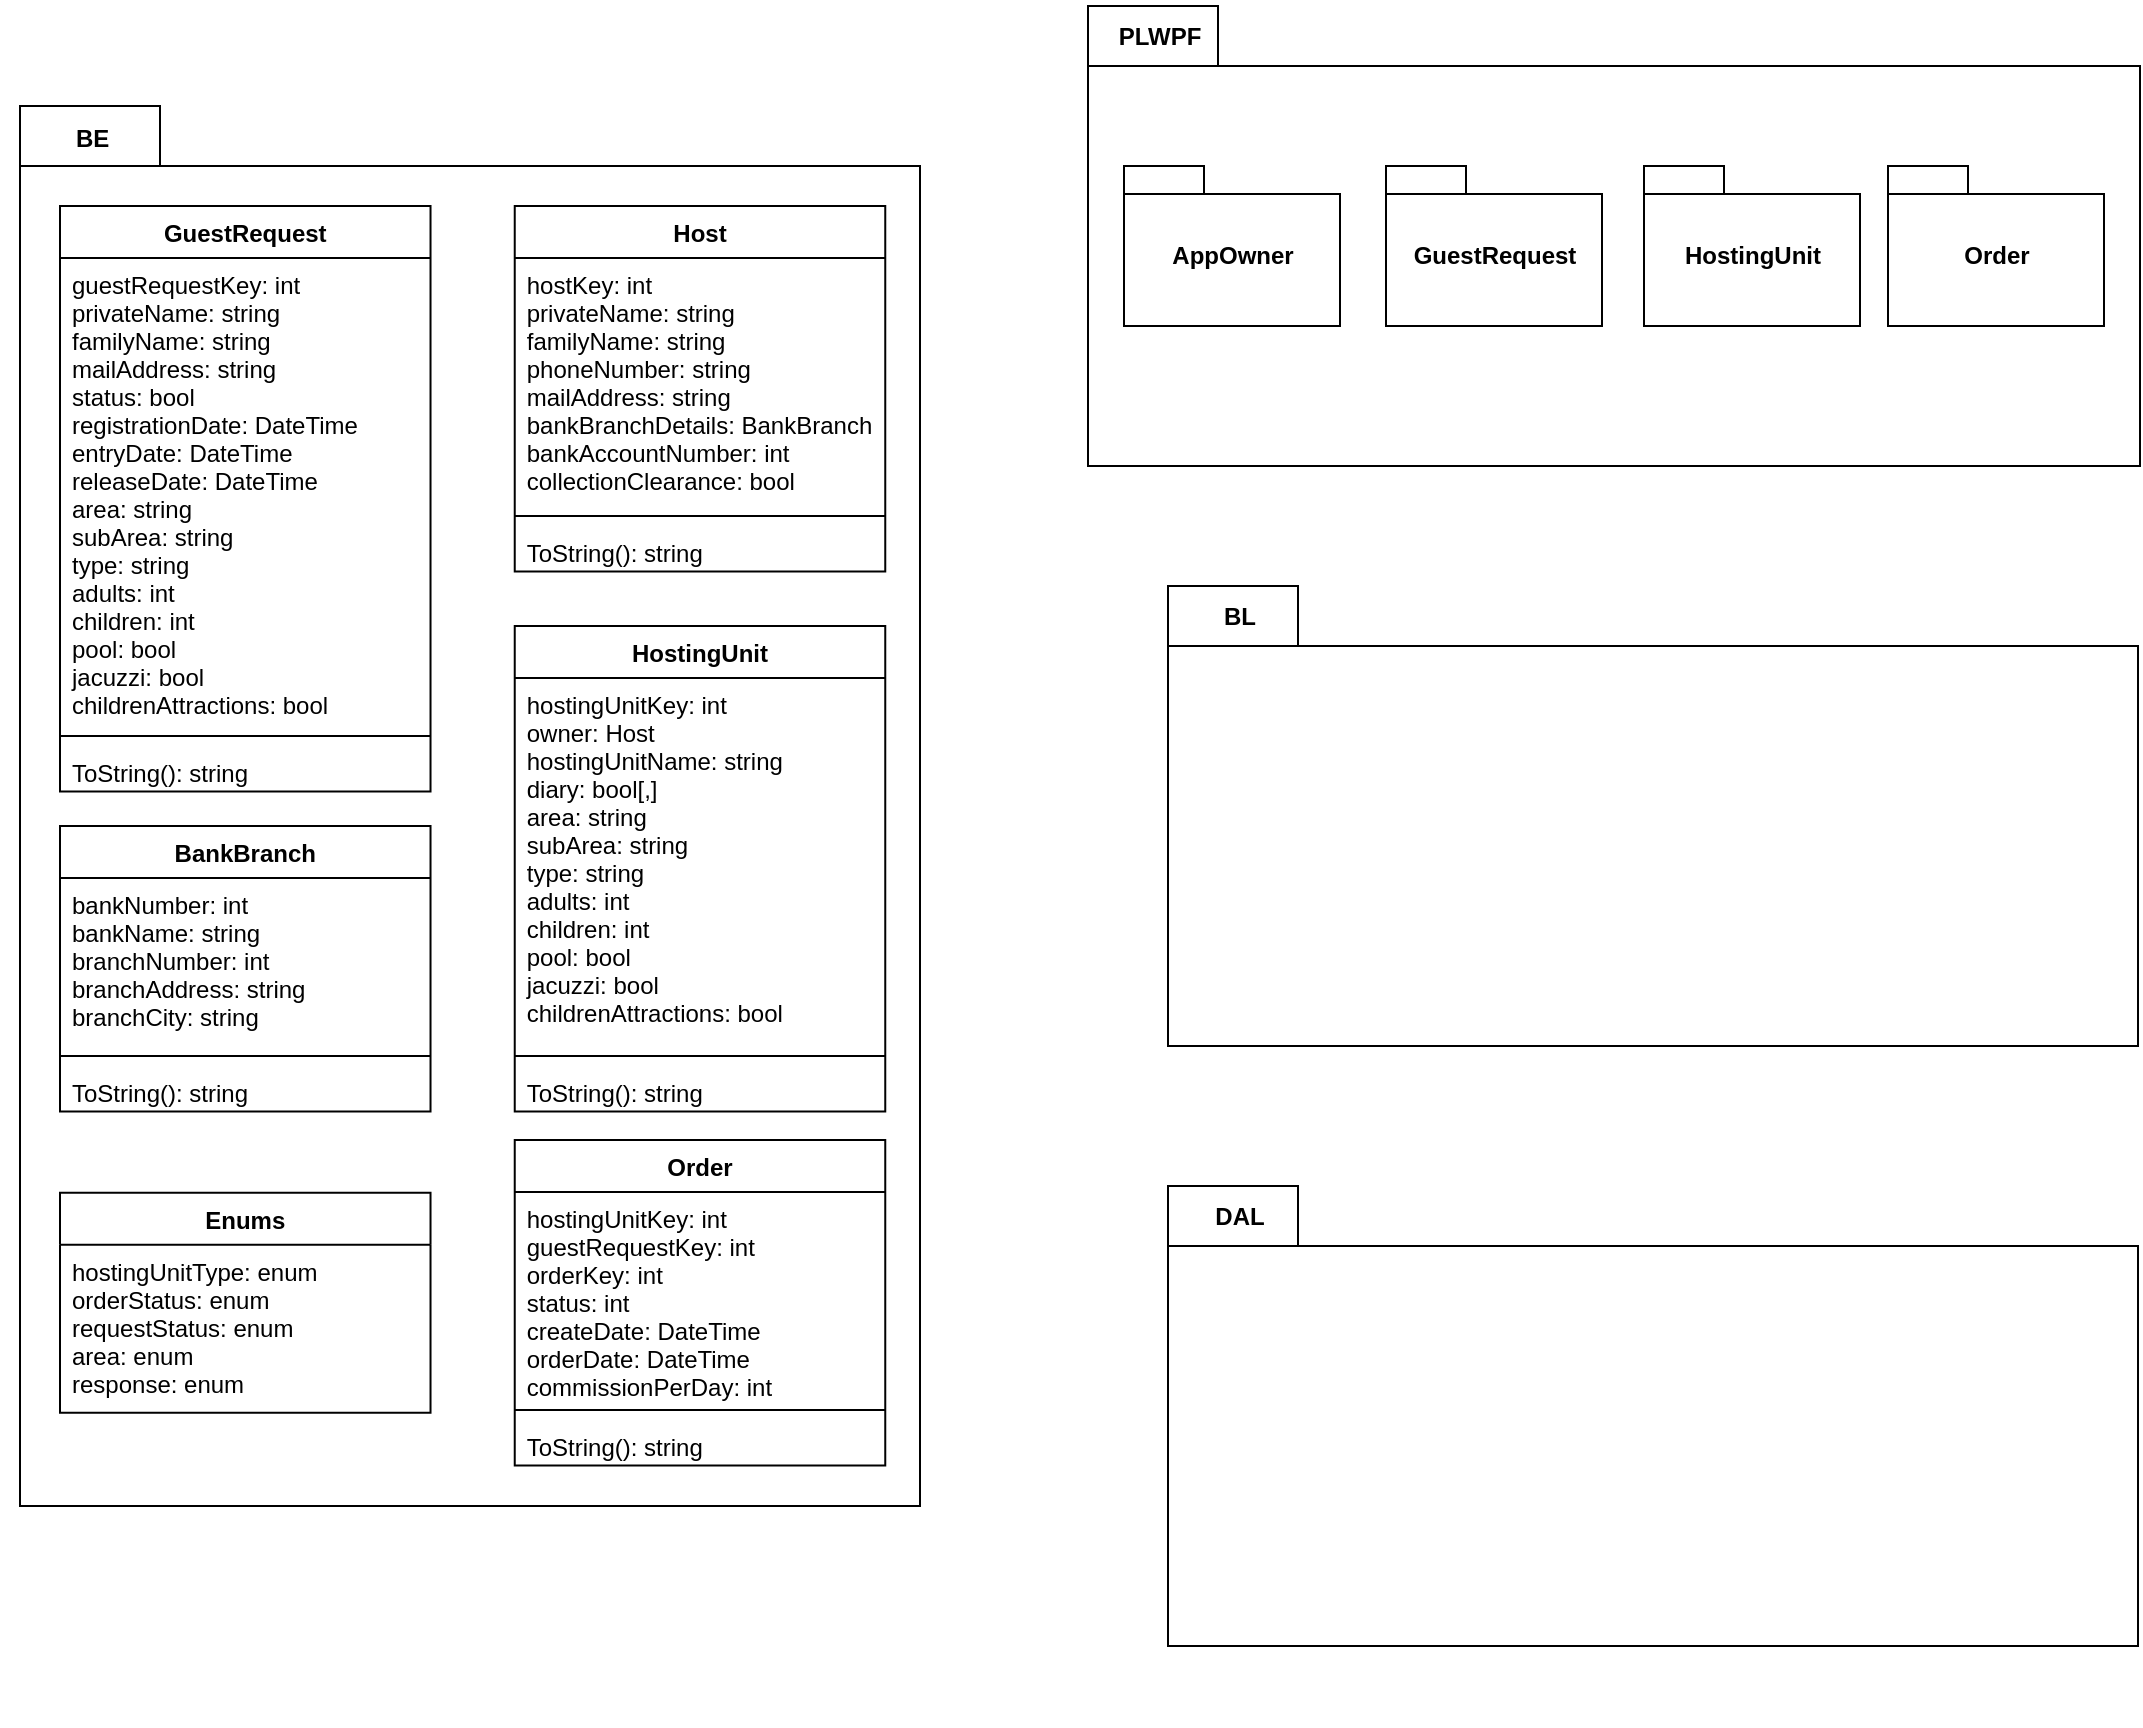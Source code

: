 <mxfile version="14.8.0" type="device"><diagram id="GI1g1KgQnXu95bZBxbMZ" name="Page-1"><mxGraphModel dx="2676" dy="1981" grid="1" gridSize="10" guides="1" tooltips="1" connect="1" arrows="1" fold="1" page="1" pageScale="1" pageWidth="850" pageHeight="1100" math="0" shadow="0"><root><mxCell id="0"/><mxCell id="1" parent="0"/><mxCell id="p6BWtldaV1ecuON-Evi9-8" value="" style="group" vertex="1" connectable="0" parent="1"><mxGeometry x="160" y="-260" width="530" height="230" as="geometry"/></mxCell><mxCell id="p6BWtldaV1ecuON-Evi9-2" value="" style="shape=folder;fontStyle=1;spacingTop=10;tabWidth=65;tabHeight=30;tabPosition=left;html=1;" vertex="1" parent="p6BWtldaV1ecuON-Evi9-8"><mxGeometry x="4" width="526" height="230" as="geometry"/></mxCell><mxCell id="p6BWtldaV1ecuON-Evi9-7" value="PLWPF" style="text;align=center;fontStyle=1;verticalAlign=middle;spacingLeft=3;spacingRight=3;strokeColor=none;rotatable=0;points=[[0,0.5],[1,0.5]];portConstraint=eastwest;" vertex="1" parent="p6BWtldaV1ecuON-Evi9-8"><mxGeometry y="-3" width="80" height="35.176" as="geometry"/></mxCell><mxCell id="p6BWtldaV1ecuON-Evi9-15" value="AppOwner" style="shape=folder;fontStyle=1;spacingTop=10;tabWidth=40;tabHeight=14;tabPosition=left;html=1;" vertex="1" parent="p6BWtldaV1ecuON-Evi9-8"><mxGeometry x="22" y="80" width="108" height="80" as="geometry"/></mxCell><mxCell id="p6BWtldaV1ecuON-Evi9-16" value="GuestRequest" style="shape=folder;fontStyle=1;spacingTop=10;tabWidth=40;tabHeight=14;tabPosition=left;html=1;" vertex="1" parent="p6BWtldaV1ecuON-Evi9-8"><mxGeometry x="153" y="80" width="108" height="80" as="geometry"/></mxCell><mxCell id="p6BWtldaV1ecuON-Evi9-17" value="HostingUnit" style="shape=folder;fontStyle=1;spacingTop=10;tabWidth=40;tabHeight=14;tabPosition=left;html=1;" vertex="1" parent="p6BWtldaV1ecuON-Evi9-8"><mxGeometry x="282" y="80" width="108" height="80" as="geometry"/></mxCell><mxCell id="p6BWtldaV1ecuON-Evi9-18" value="Order" style="shape=folder;fontStyle=1;spacingTop=10;tabWidth=40;tabHeight=14;tabPosition=left;html=1;" vertex="1" parent="p6BWtldaV1ecuON-Evi9-8"><mxGeometry x="404" y="80" width="108" height="80" as="geometry"/></mxCell><mxCell id="p6BWtldaV1ecuON-Evi9-9" value="" style="group" vertex="1" connectable="0" parent="1"><mxGeometry x="200" y="30" width="489" height="230" as="geometry"/></mxCell><mxCell id="p6BWtldaV1ecuON-Evi9-10" value="" style="shape=folder;fontStyle=1;spacingTop=10;tabWidth=65;tabHeight=30;tabPosition=left;html=1;" vertex="1" parent="p6BWtldaV1ecuON-Evi9-9"><mxGeometry x="4" width="485" height="230.0" as="geometry"/></mxCell><mxCell id="p6BWtldaV1ecuON-Evi9-11" value="BL" style="text;align=center;fontStyle=1;verticalAlign=middle;spacingLeft=3;spacingRight=3;strokeColor=none;rotatable=0;points=[[0,0.5],[1,0.5]];portConstraint=eastwest;" vertex="1" parent="p6BWtldaV1ecuON-Evi9-9"><mxGeometry y="-3" width="80" height="35.176" as="geometry"/></mxCell><mxCell id="p6BWtldaV1ecuON-Evi9-12" value="" style="group" vertex="1" connectable="0" parent="1"><mxGeometry x="200" y="330" width="489" height="230" as="geometry"/></mxCell><mxCell id="p6BWtldaV1ecuON-Evi9-13" value="" style="shape=folder;fontStyle=1;spacingTop=10;tabWidth=65;tabHeight=30;tabPosition=left;html=1;" vertex="1" parent="p6BWtldaV1ecuON-Evi9-12"><mxGeometry x="4" width="485" height="230.0" as="geometry"/></mxCell><mxCell id="p6BWtldaV1ecuON-Evi9-14" value="DAL" style="text;align=center;fontStyle=1;verticalAlign=middle;spacingLeft=3;spacingRight=3;strokeColor=none;rotatable=0;points=[[0,0.5],[1,0.5]];portConstraint=eastwest;" vertex="1" parent="p6BWtldaV1ecuON-Evi9-12"><mxGeometry y="-3" width="80" height="35.176" as="geometry"/></mxCell><mxCell id="p6BWtldaV1ecuON-Evi9-25" value="" style="group" vertex="1" connectable="0" parent="1"><mxGeometry x="-140" y="-210" width="220" height="810" as="geometry"/></mxCell><mxCell id="p6BWtldaV1ecuON-Evi9-19" value="" style="shape=folder;fontStyle=1;spacingTop=10;tabWidth=70;tabHeight=30;tabPosition=left;html=1;" vertex="1" parent="p6BWtldaV1ecuON-Evi9-25"><mxGeometry x="-230" width="450" height="700" as="geometry"/></mxCell><mxCell id="p6BWtldaV1ecuON-Evi9-21" value="Host" style="swimlane;fontStyle=1;align=center;verticalAlign=top;childLayout=stackLayout;horizontal=1;startSize=26;horizontalStack=0;resizeParent=1;resizeParentMax=0;resizeLast=0;collapsible=1;marginBottom=0;" vertex="1" parent="p6BWtldaV1ecuON-Evi9-25"><mxGeometry x="17.368" y="50" width="185.263" height="182.75" as="geometry"/></mxCell><mxCell id="p6BWtldaV1ecuON-Evi9-22" value="hostKey: int&#10;privateName: string&#10;familyName: string&#10;phoneNumber: string&#10;mailAddress: string&#10;bankBranchDetails: BankBranch&#10;bankAccountNumber: int&#10;collectionClearance: bool&#10;" style="text;strokeColor=none;fillColor=none;align=left;verticalAlign=top;spacingLeft=4;spacingRight=4;overflow=hidden;rotatable=0;points=[[0,0.5],[1,0.5]];portConstraint=eastwest;" vertex="1" parent="p6BWtldaV1ecuON-Evi9-21"><mxGeometry y="26" width="185.263" height="124" as="geometry"/></mxCell><mxCell id="p6BWtldaV1ecuON-Evi9-23" value="" style="line;strokeWidth=1;fillColor=none;align=left;verticalAlign=middle;spacingTop=-1;spacingLeft=3;spacingRight=3;rotatable=0;labelPosition=right;points=[];portConstraint=eastwest;" vertex="1" parent="p6BWtldaV1ecuON-Evi9-21"><mxGeometry y="150" width="185.263" height="10" as="geometry"/></mxCell><mxCell id="p6BWtldaV1ecuON-Evi9-24" value="ToString(): string" style="text;strokeColor=none;fillColor=none;align=left;verticalAlign=top;spacingLeft=4;spacingRight=4;overflow=hidden;rotatable=0;points=[[0,0.5],[1,0.5]];portConstraint=eastwest;" vertex="1" parent="p6BWtldaV1ecuON-Evi9-21"><mxGeometry y="160" width="185.263" height="22.75" as="geometry"/></mxCell><mxCell id="p6BWtldaV1ecuON-Evi9-27" value="HostingUnit" style="swimlane;fontStyle=1;align=center;verticalAlign=top;childLayout=stackLayout;horizontal=1;startSize=26;horizontalStack=0;resizeParent=1;resizeParentMax=0;resizeLast=0;collapsible=1;marginBottom=0;" vertex="1" parent="p6BWtldaV1ecuON-Evi9-25"><mxGeometry x="17.368" y="260" width="185.26" height="242.75" as="geometry"/></mxCell><mxCell id="p6BWtldaV1ecuON-Evi9-28" value="hostingUnitKey: int&#10;owner: Host&#10;hostingUnitName: string&#10;diary: bool[,]&#10;area: string&#10;subArea: string&#10;type: string&#10;adults: int&#10;children: int&#10;pool: bool&#10;jacuzzi: bool&#10;childrenAttractions: bool" style="text;strokeColor=none;fillColor=none;align=left;verticalAlign=top;spacingLeft=4;spacingRight=4;overflow=hidden;rotatable=0;points=[[0,0.5],[1,0.5]];portConstraint=eastwest;" vertex="1" parent="p6BWtldaV1ecuON-Evi9-27"><mxGeometry y="26" width="185.26" height="184" as="geometry"/></mxCell><mxCell id="p6BWtldaV1ecuON-Evi9-29" value="" style="line;strokeWidth=1;fillColor=none;align=left;verticalAlign=middle;spacingTop=-1;spacingLeft=3;spacingRight=3;rotatable=0;labelPosition=right;points=[];portConstraint=eastwest;" vertex="1" parent="p6BWtldaV1ecuON-Evi9-27"><mxGeometry y="210" width="185.26" height="10" as="geometry"/></mxCell><mxCell id="p6BWtldaV1ecuON-Evi9-30" value="ToString(): string" style="text;strokeColor=none;fillColor=none;align=left;verticalAlign=top;spacingLeft=4;spacingRight=4;overflow=hidden;rotatable=0;points=[[0,0.5],[1,0.5]];portConstraint=eastwest;" vertex="1" parent="p6BWtldaV1ecuON-Evi9-27"><mxGeometry y="220" width="185.26" height="22.75" as="geometry"/></mxCell><mxCell id="p6BWtldaV1ecuON-Evi9-31" value="Order" style="swimlane;fontStyle=1;align=center;verticalAlign=top;childLayout=stackLayout;horizontal=1;startSize=26;horizontalStack=0;resizeParent=1;resizeParentMax=0;resizeLast=0;collapsible=1;marginBottom=0;" vertex="1" parent="p6BWtldaV1ecuON-Evi9-25"><mxGeometry x="17.368" y="517" width="185.26" height="162.75" as="geometry"/></mxCell><mxCell id="p6BWtldaV1ecuON-Evi9-32" value="hostingUnitKey: int&#10;guestRequestKey: int&#10;orderKey: int&#10;status: int&#10;createDate: DateTime&#10;orderDate: DateTime&#10;commissionPerDay: int" style="text;strokeColor=none;fillColor=none;align=left;verticalAlign=top;spacingLeft=4;spacingRight=4;overflow=hidden;rotatable=0;points=[[0,0.5],[1,0.5]];portConstraint=eastwest;" vertex="1" parent="p6BWtldaV1ecuON-Evi9-31"><mxGeometry y="26" width="185.26" height="104" as="geometry"/></mxCell><mxCell id="p6BWtldaV1ecuON-Evi9-33" value="" style="line;strokeWidth=1;fillColor=none;align=left;verticalAlign=middle;spacingTop=-1;spacingLeft=3;spacingRight=3;rotatable=0;labelPosition=right;points=[];portConstraint=eastwest;" vertex="1" parent="p6BWtldaV1ecuON-Evi9-31"><mxGeometry y="130" width="185.26" height="10" as="geometry"/></mxCell><mxCell id="p6BWtldaV1ecuON-Evi9-34" value="ToString(): string" style="text;strokeColor=none;fillColor=none;align=left;verticalAlign=top;spacingLeft=4;spacingRight=4;overflow=hidden;rotatable=0;points=[[0,0.5],[1,0.5]];portConstraint=eastwest;" vertex="1" parent="p6BWtldaV1ecuON-Evi9-31"><mxGeometry y="140" width="185.26" height="22.75" as="geometry"/></mxCell><mxCell id="p6BWtldaV1ecuON-Evi9-35" value="GuestRequest" style="swimlane;fontStyle=1;align=center;verticalAlign=top;childLayout=stackLayout;horizontal=1;startSize=26;horizontalStack=0;resizeParent=1;resizeParentMax=0;resizeLast=0;collapsible=1;marginBottom=0;" vertex="1" parent="p6BWtldaV1ecuON-Evi9-25"><mxGeometry x="-210.002" y="50" width="185.26" height="292.75" as="geometry"/></mxCell><mxCell id="p6BWtldaV1ecuON-Evi9-36" value="guestRequestKey: int&#10;privateName: string&#10;familyName: string&#10;mailAddress: string&#10;status: bool&#10;registrationDate: DateTime&#10;entryDate: DateTime&#10;releaseDate: DateTime&#10;area: string&#10;subArea: string&#10;type: string&#10;adults: int&#10;children: int&#10;pool: bool&#10;jacuzzi: bool&#10;childrenAttractions: bool" style="text;strokeColor=none;fillColor=none;align=left;verticalAlign=top;spacingLeft=4;spacingRight=4;overflow=hidden;rotatable=0;points=[[0,0.5],[1,0.5]];portConstraint=eastwest;" vertex="1" parent="p6BWtldaV1ecuON-Evi9-35"><mxGeometry y="26" width="185.26" height="234" as="geometry"/></mxCell><mxCell id="p6BWtldaV1ecuON-Evi9-37" value="" style="line;strokeWidth=1;fillColor=none;align=left;verticalAlign=middle;spacingTop=-1;spacingLeft=3;spacingRight=3;rotatable=0;labelPosition=right;points=[];portConstraint=eastwest;" vertex="1" parent="p6BWtldaV1ecuON-Evi9-35"><mxGeometry y="260" width="185.26" height="10" as="geometry"/></mxCell><mxCell id="p6BWtldaV1ecuON-Evi9-38" value="ToString(): string" style="text;strokeColor=none;fillColor=none;align=left;verticalAlign=top;spacingLeft=4;spacingRight=4;overflow=hidden;rotatable=0;points=[[0,0.5],[1,0.5]];portConstraint=eastwest;" vertex="1" parent="p6BWtldaV1ecuON-Evi9-35"><mxGeometry y="270" width="185.26" height="22.75" as="geometry"/></mxCell><mxCell id="p6BWtldaV1ecuON-Evi9-39" value="BankBranch" style="swimlane;fontStyle=1;align=center;verticalAlign=top;childLayout=stackLayout;horizontal=1;startSize=26;horizontalStack=0;resizeParent=1;resizeParentMax=0;resizeLast=0;collapsible=1;marginBottom=0;" vertex="1" parent="p6BWtldaV1ecuON-Evi9-25"><mxGeometry x="-210.002" y="360" width="185.26" height="142.75" as="geometry"/></mxCell><mxCell id="p6BWtldaV1ecuON-Evi9-40" value="bankNumber: int&#10;bankName: string&#10;branchNumber: int&#10;branchAddress: string&#10;branchCity: string" style="text;strokeColor=none;fillColor=none;align=left;verticalAlign=top;spacingLeft=4;spacingRight=4;overflow=hidden;rotatable=0;points=[[0,0.5],[1,0.5]];portConstraint=eastwest;" vertex="1" parent="p6BWtldaV1ecuON-Evi9-39"><mxGeometry y="26" width="185.26" height="84" as="geometry"/></mxCell><mxCell id="p6BWtldaV1ecuON-Evi9-41" value="" style="line;strokeWidth=1;fillColor=none;align=left;verticalAlign=middle;spacingTop=-1;spacingLeft=3;spacingRight=3;rotatable=0;labelPosition=right;points=[];portConstraint=eastwest;" vertex="1" parent="p6BWtldaV1ecuON-Evi9-39"><mxGeometry y="110" width="185.26" height="10" as="geometry"/></mxCell><mxCell id="p6BWtldaV1ecuON-Evi9-42" value="ToString(): string" style="text;strokeColor=none;fillColor=none;align=left;verticalAlign=top;spacingLeft=4;spacingRight=4;overflow=hidden;rotatable=0;points=[[0,0.5],[1,0.5]];portConstraint=eastwest;" vertex="1" parent="p6BWtldaV1ecuON-Evi9-39"><mxGeometry y="120" width="185.26" height="22.75" as="geometry"/></mxCell><mxCell id="p6BWtldaV1ecuON-Evi9-20" value="BE" style="text;align=center;fontStyle=1;verticalAlign=middle;spacingLeft=3;spacingRight=3;strokeColor=none;rotatable=0;points=[[0,0.5],[1,0.5]];portConstraint=eastwest;" vertex="1" parent="p6BWtldaV1ecuON-Evi9-25"><mxGeometry x="-240" width="92.632" height="30.779" as="geometry"/></mxCell><mxCell id="p6BWtldaV1ecuON-Evi9-43" value="Enums" style="swimlane;fontStyle=1;align=center;verticalAlign=top;childLayout=stackLayout;horizontal=1;startSize=26;horizontalStack=0;resizeParent=1;resizeParentMax=0;resizeLast=0;collapsible=1;marginBottom=0;" vertex="1" parent="1"><mxGeometry x="-350.002" y="333.38" width="185.26" height="110" as="geometry"/></mxCell><mxCell id="p6BWtldaV1ecuON-Evi9-44" value="hostingUnitType: enum&#10;orderStatus: enum&#10;requestStatus: enum&#10;area: enum&#10;response: enum" style="text;strokeColor=none;fillColor=none;align=left;verticalAlign=top;spacingLeft=4;spacingRight=4;overflow=hidden;rotatable=0;points=[[0,0.5],[1,0.5]];portConstraint=eastwest;" vertex="1" parent="p6BWtldaV1ecuON-Evi9-43"><mxGeometry y="26" width="185.26" height="84" as="geometry"/></mxCell></root></mxGraphModel></diagram></mxfile>